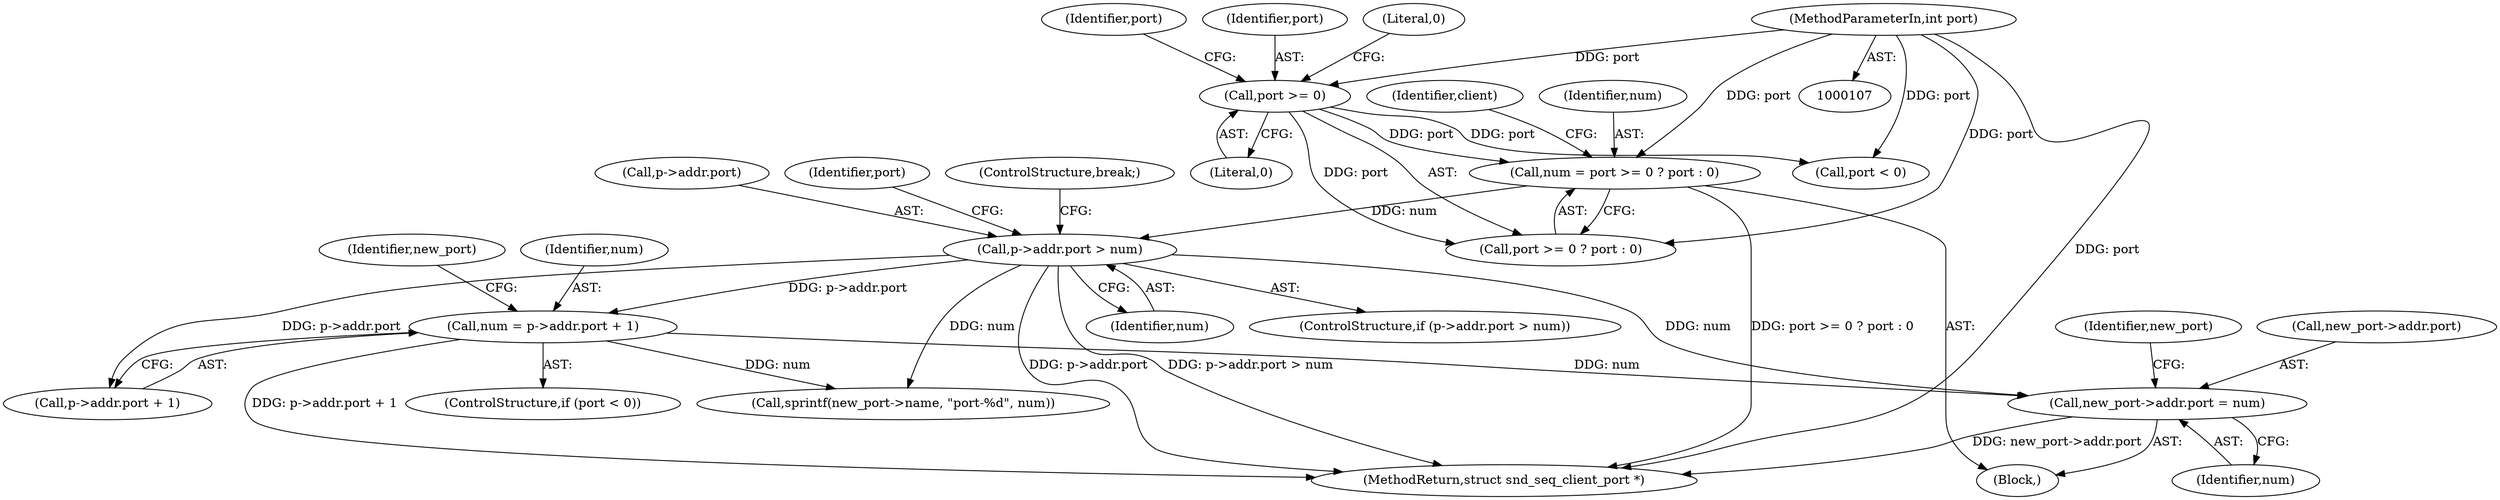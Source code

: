 digraph "0_linux_71105998845fb012937332fe2e806d443c09e026_0@pointer" {
"1000254" [label="(Call,new_port->addr.port = num)"];
"1000232" [label="(Call,num = p->addr.port + 1)"];
"1000220" [label="(Call,p->addr.port > num)"];
"1000199" [label="(Call,num = port >= 0 ? port : 0)"];
"1000202" [label="(Call,port >= 0)"];
"1000109" [label="(MethodParameterIn,int port)"];
"1000219" [label="(ControlStructure,if (p->addr.port > num))"];
"1000199" [label="(Call,num = port >= 0 ? port : 0)"];
"1000255" [label="(Call,new_port->addr.port)"];
"1000232" [label="(Call,num = p->addr.port + 1)"];
"1000200" [label="(Identifier,num)"];
"1000254" [label="(Call,new_port->addr.port = num)"];
"1000202" [label="(Call,port >= 0)"];
"1000244" [label="(Identifier,new_port)"];
"1000203" [label="(Identifier,port)"];
"1000230" [label="(Identifier,port)"];
"1000263" [label="(Identifier,new_port)"];
"1000201" [label="(Call,port >= 0 ? port : 0)"];
"1000210" [label="(Identifier,client)"];
"1000206" [label="(Literal,0)"];
"1000220" [label="(Call,p->addr.port > num)"];
"1000260" [label="(Identifier,num)"];
"1000280" [label="(MethodReturn,struct snd_seq_client_port *)"];
"1000226" [label="(Identifier,num)"];
"1000110" [label="(Block,)"];
"1000233" [label="(Identifier,num)"];
"1000228" [label="(ControlStructure,if (port < 0))"];
"1000227" [label="(ControlStructure,break;)"];
"1000109" [label="(MethodParameterIn,int port)"];
"1000204" [label="(Literal,0)"];
"1000261" [label="(Call,sprintf(new_port->name, \"port-%d\", num))"];
"1000205" [label="(Identifier,port)"];
"1000234" [label="(Call,p->addr.port + 1)"];
"1000221" [label="(Call,p->addr.port)"];
"1000229" [label="(Call,port < 0)"];
"1000254" -> "1000110"  [label="AST: "];
"1000254" -> "1000260"  [label="CFG: "];
"1000255" -> "1000254"  [label="AST: "];
"1000260" -> "1000254"  [label="AST: "];
"1000263" -> "1000254"  [label="CFG: "];
"1000254" -> "1000280"  [label="DDG: new_port->addr.port"];
"1000232" -> "1000254"  [label="DDG: num"];
"1000220" -> "1000254"  [label="DDG: num"];
"1000232" -> "1000228"  [label="AST: "];
"1000232" -> "1000234"  [label="CFG: "];
"1000233" -> "1000232"  [label="AST: "];
"1000234" -> "1000232"  [label="AST: "];
"1000244" -> "1000232"  [label="CFG: "];
"1000232" -> "1000280"  [label="DDG: p->addr.port + 1"];
"1000220" -> "1000232"  [label="DDG: p->addr.port"];
"1000232" -> "1000261"  [label="DDG: num"];
"1000220" -> "1000219"  [label="AST: "];
"1000220" -> "1000226"  [label="CFG: "];
"1000221" -> "1000220"  [label="AST: "];
"1000226" -> "1000220"  [label="AST: "];
"1000227" -> "1000220"  [label="CFG: "];
"1000230" -> "1000220"  [label="CFG: "];
"1000220" -> "1000280"  [label="DDG: p->addr.port"];
"1000220" -> "1000280"  [label="DDG: p->addr.port > num"];
"1000199" -> "1000220"  [label="DDG: num"];
"1000220" -> "1000234"  [label="DDG: p->addr.port"];
"1000220" -> "1000261"  [label="DDG: num"];
"1000199" -> "1000110"  [label="AST: "];
"1000199" -> "1000201"  [label="CFG: "];
"1000200" -> "1000199"  [label="AST: "];
"1000201" -> "1000199"  [label="AST: "];
"1000210" -> "1000199"  [label="CFG: "];
"1000199" -> "1000280"  [label="DDG: port >= 0 ? port : 0"];
"1000202" -> "1000199"  [label="DDG: port"];
"1000109" -> "1000199"  [label="DDG: port"];
"1000202" -> "1000201"  [label="AST: "];
"1000202" -> "1000204"  [label="CFG: "];
"1000203" -> "1000202"  [label="AST: "];
"1000204" -> "1000202"  [label="AST: "];
"1000205" -> "1000202"  [label="CFG: "];
"1000206" -> "1000202"  [label="CFG: "];
"1000109" -> "1000202"  [label="DDG: port"];
"1000202" -> "1000201"  [label="DDG: port"];
"1000202" -> "1000229"  [label="DDG: port"];
"1000109" -> "1000107"  [label="AST: "];
"1000109" -> "1000280"  [label="DDG: port"];
"1000109" -> "1000201"  [label="DDG: port"];
"1000109" -> "1000229"  [label="DDG: port"];
}
